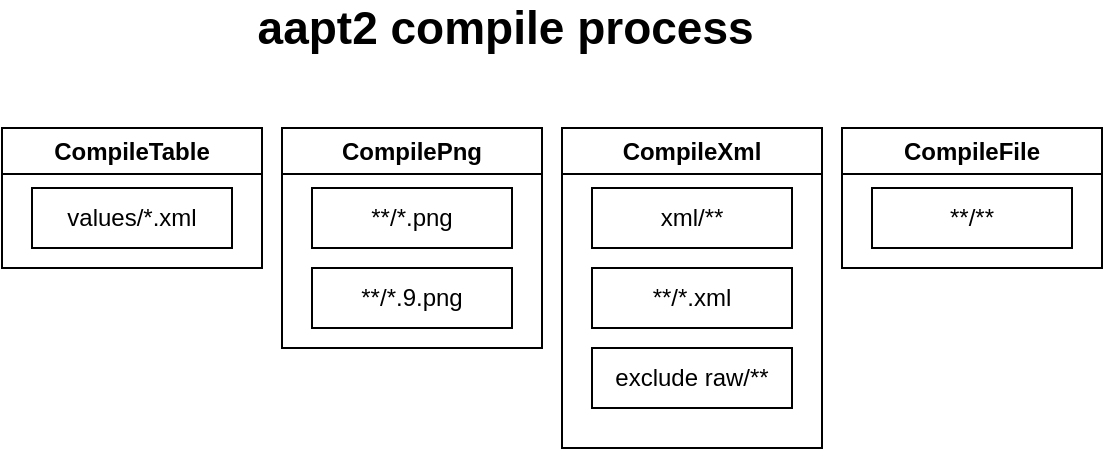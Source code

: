 <mxfile version="21.1.7" type="github">
  <diagram name="第 1 页" id="Dyvt2ynWHpgRhFUucZ-G">
    <mxGraphModel dx="1434" dy="641" grid="1" gridSize="10" guides="1" tooltips="1" connect="1" arrows="1" fold="1" page="1" pageScale="1" pageWidth="827" pageHeight="1169" math="0" shadow="0">
      <root>
        <mxCell id="0" />
        <mxCell id="1" parent="0" />
        <mxCell id="skxfKjlBGfwdxiB5EmVd-1" value="aapt2 compile process&amp;nbsp;" style="text;html=1;strokeColor=none;fillColor=none;align=center;verticalAlign=middle;whiteSpace=wrap;rounded=0;fontStyle=1;fontSize=23;" vertex="1" parent="1">
          <mxGeometry x="210" y="30" width="290" height="20" as="geometry" />
        </mxCell>
        <mxCell id="skxfKjlBGfwdxiB5EmVd-5" value="CompileTable" style="swimlane;whiteSpace=wrap;html=1;" vertex="1" parent="1">
          <mxGeometry x="100" y="90" width="130" height="70" as="geometry" />
        </mxCell>
        <mxCell id="skxfKjlBGfwdxiB5EmVd-2" value="values/*.xml" style="rounded=0;whiteSpace=wrap;html=1;" vertex="1" parent="skxfKjlBGfwdxiB5EmVd-5">
          <mxGeometry x="15" y="30" width="100" height="30" as="geometry" />
        </mxCell>
        <mxCell id="skxfKjlBGfwdxiB5EmVd-7" value="CompileXml" style="swimlane;whiteSpace=wrap;html=1;" vertex="1" parent="1">
          <mxGeometry x="380" y="90" width="130" height="160" as="geometry" />
        </mxCell>
        <mxCell id="skxfKjlBGfwdxiB5EmVd-8" value="xml/**" style="rounded=0;whiteSpace=wrap;html=1;" vertex="1" parent="skxfKjlBGfwdxiB5EmVd-7">
          <mxGeometry x="15" y="30" width="100" height="30" as="geometry" />
        </mxCell>
        <mxCell id="skxfKjlBGfwdxiB5EmVd-9" value="**/*.xml" style="rounded=0;whiteSpace=wrap;html=1;" vertex="1" parent="skxfKjlBGfwdxiB5EmVd-7">
          <mxGeometry x="15" y="70" width="100" height="30" as="geometry" />
        </mxCell>
        <mxCell id="skxfKjlBGfwdxiB5EmVd-10" value="exclude raw/**" style="rounded=0;whiteSpace=wrap;html=1;" vertex="1" parent="skxfKjlBGfwdxiB5EmVd-7">
          <mxGeometry x="15" y="110" width="100" height="30" as="geometry" />
        </mxCell>
        <mxCell id="skxfKjlBGfwdxiB5EmVd-11" value="CompilePng" style="swimlane;whiteSpace=wrap;html=1;" vertex="1" parent="1">
          <mxGeometry x="240" y="90" width="130" height="110" as="geometry" />
        </mxCell>
        <mxCell id="skxfKjlBGfwdxiB5EmVd-12" value="**/*.png" style="rounded=0;whiteSpace=wrap;html=1;" vertex="1" parent="skxfKjlBGfwdxiB5EmVd-11">
          <mxGeometry x="15" y="30" width="100" height="30" as="geometry" />
        </mxCell>
        <mxCell id="skxfKjlBGfwdxiB5EmVd-13" value="**/*.9.png" style="rounded=0;whiteSpace=wrap;html=1;" vertex="1" parent="skxfKjlBGfwdxiB5EmVd-11">
          <mxGeometry x="15" y="70" width="100" height="30" as="geometry" />
        </mxCell>
        <mxCell id="skxfKjlBGfwdxiB5EmVd-15" value="CompileFile" style="swimlane;whiteSpace=wrap;html=1;" vertex="1" parent="1">
          <mxGeometry x="520" y="90" width="130" height="70" as="geometry" />
        </mxCell>
        <mxCell id="skxfKjlBGfwdxiB5EmVd-16" value="**/**" style="rounded=0;whiteSpace=wrap;html=1;" vertex="1" parent="skxfKjlBGfwdxiB5EmVd-15">
          <mxGeometry x="15" y="30" width="100" height="30" as="geometry" />
        </mxCell>
      </root>
    </mxGraphModel>
  </diagram>
</mxfile>
